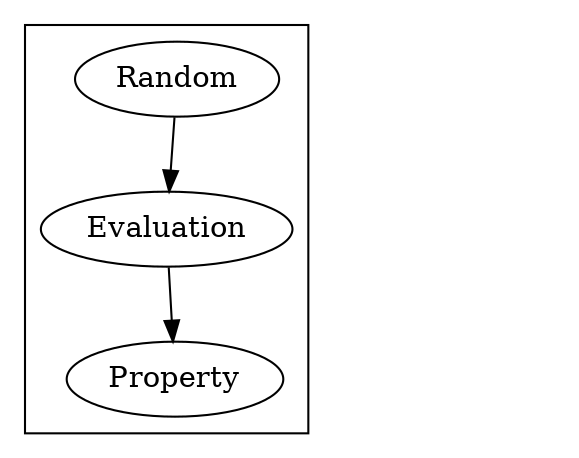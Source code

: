 digraph {
    subgraph cluster_0 {
        Input[label="Random"]
        Evaluation
        Analysis[label="Property"]
    }

    Reference[style=invis]

    Input -> Evaluation
    Evaluation -> Analysis
    Input -> Reference[style=invis]
    Reference -> Analysis[style=invis]
}
